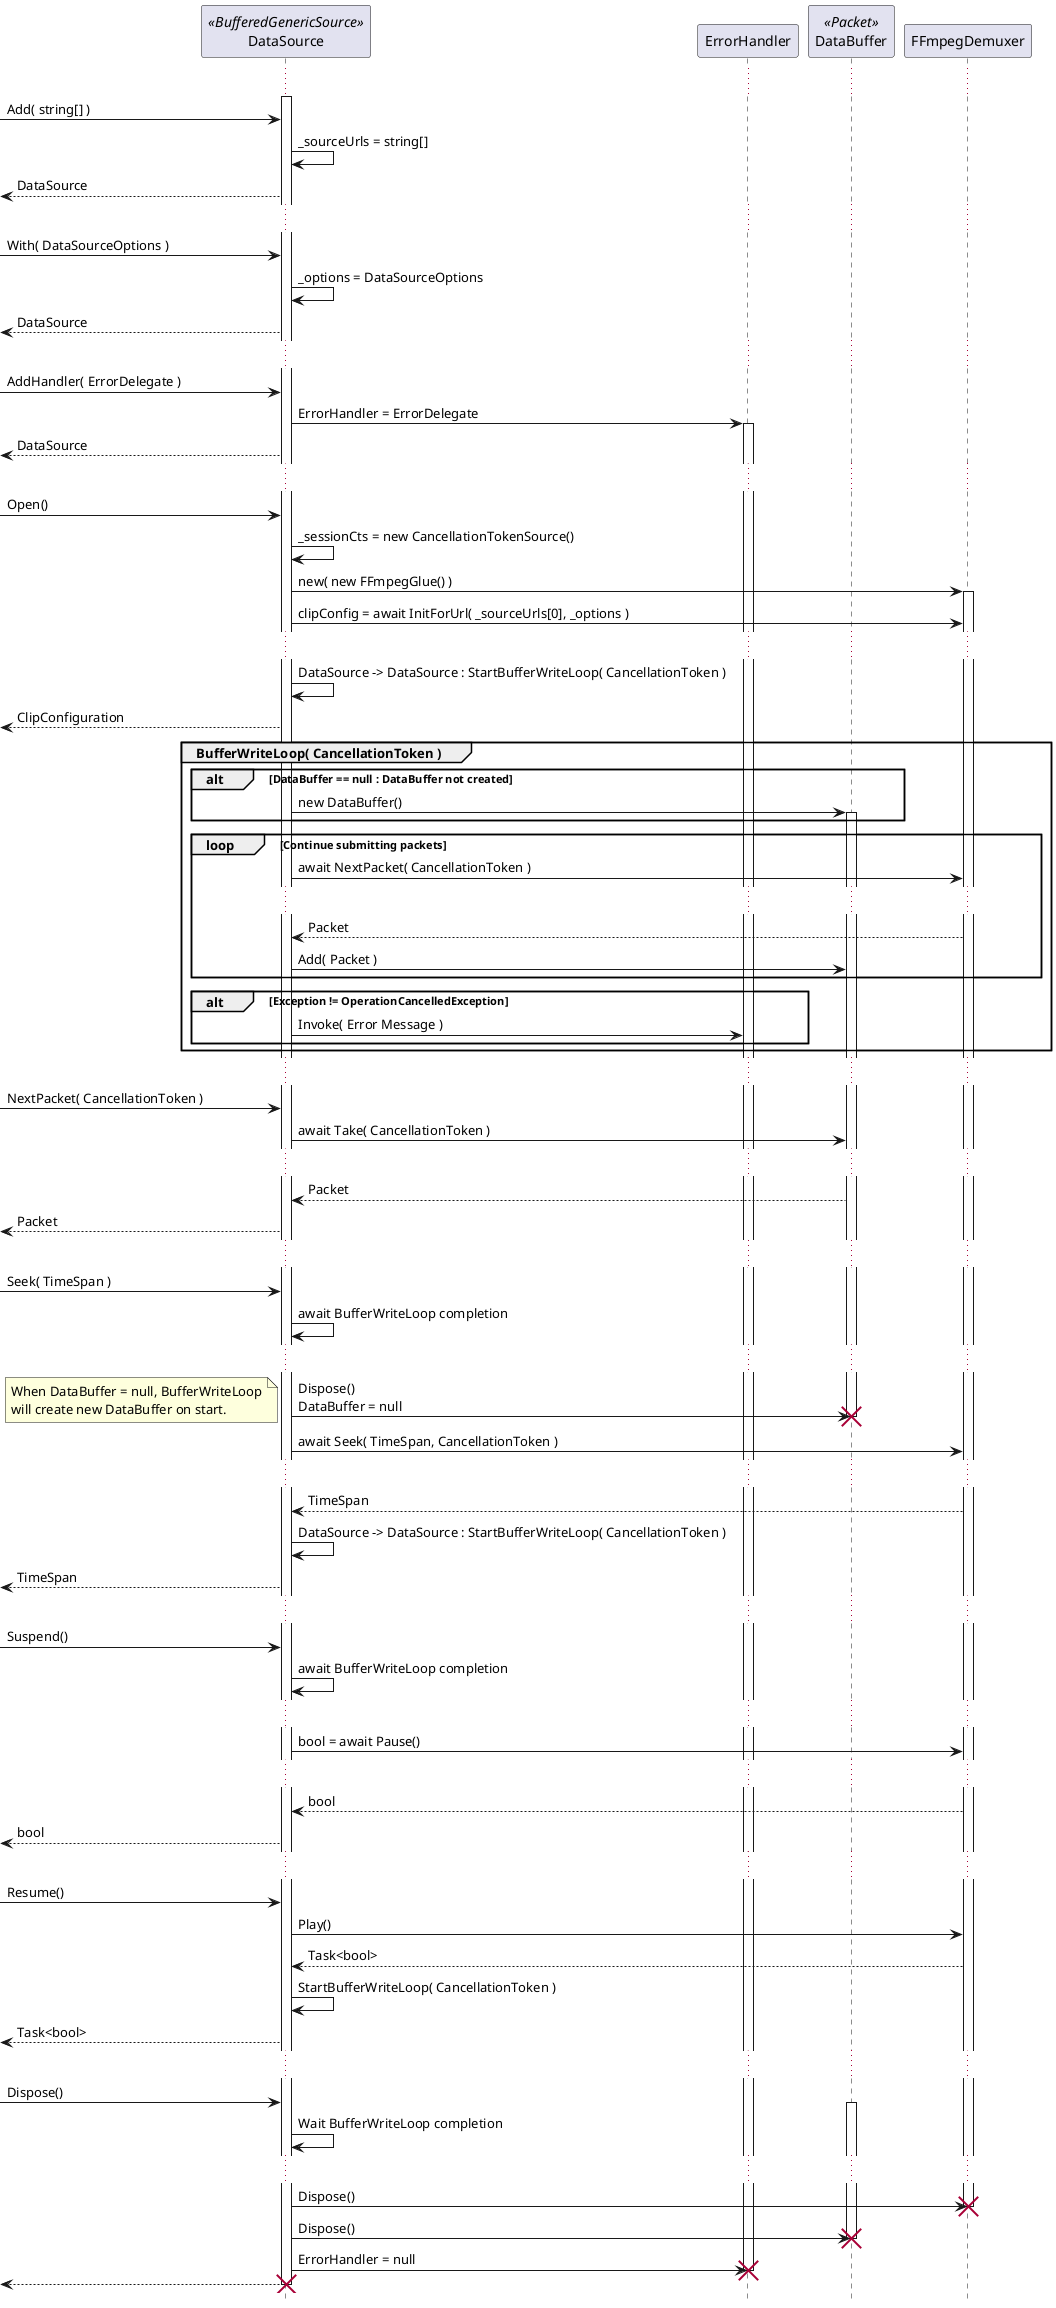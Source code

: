 @startuml BufferedGenericSource
hide footbox

participant DataSource <<BufferedGenericSource>>
participant ErrorHandler
participant DataBuffer <<Packet>>
participant FFmpegDemuxer

activate DataSource
...
[-> DataSource : Add( string[] )
DataSource -> DataSource : _sourceUrls = string[]
[<-- DataSource : DataSource

...
[-> DataSource : With( DataSourceOptions )
DataSource -> DataSource : _options = DataSourceOptions
[<-- DataSource : DataSource

...
[-> DataSource : AddHandler( ErrorDelegate )
DataSource -> ErrorHandler : ErrorHandler = ErrorDelegate
activate ErrorHandler
[<-- DataSource : DataSource

...
[-> DataSource : Open()
DataSource -> DataSource : _sessionCts = new CancellationTokenSource()
DataSource -> FFmpegDemuxer : new( new FFmpegGlue() )
activate FFmpegDemuxer
DataSource -> FFmpegDemuxer : clipConfig = await InitForUrl( _sourceUrls[0], _options )
...
DataSource -> DataSource : DataSource -> DataSource : StartBufferWriteLoop( CancellationToken )
[<-- DataSource : ClipConfiguration

group BufferWriteLoop( CancellationToken )
    alt DataBuffer == null : DataBuffer not created
        DataSource -> DataBuffer : new DataBuffer()
        activate DataBuffer
    end

    loop Continue submitting packets
        DataSource -> FFmpegDemuxer : await NextPacket( CancellationToken )
        ...
        DataSource <-- FFmpegDemuxer : Packet
        DataSource -> DataBuffer : Add( Packet )
    end

    alt Exception != OperationCancelledException
        DataSource -> ErrorHandler : Invoke( Error Message )
    end
end

...
[-> DataSource : NextPacket( CancellationToken )
DataSource -> DataBuffer : await Take( CancellationToken )
...
DataSource <-- DataBuffer : Packet
[<-- DataSource : Packet

...
[-> DataSource : Seek( TimeSpan )
DataSource -> DataSource : await BufferWriteLoop completion
...
DataSource -> DataBuffer : Dispose()\nDataBuffer = null
destroy DataBuffer
note left
When DataBuffer = null, BufferWriteLoop
will create new DataBuffer on start.
end note

DataSource -> FFmpegDemuxer : await Seek( TimeSpan, CancellationToken )
...
DataSource <-- FFmpegDemuxer : TimeSpan
DataSource -> DataSource : DataSource -> DataSource : StartBufferWriteLoop( CancellationToken )
[<-- DataSource : TimeSpan

...
[-> DataSource : Suspend()
DataSource -> DataSource : await BufferWriteLoop completion
...
DataSource -> FFmpegDemuxer : bool = await Pause()
...
DataSource <-- FFmpegDemuxer : bool
[<-- DataSource : bool

...
[-> DataSource : Resume()
DataSource -> FFmpegDemuxer : Play()
DataSource <-- FFmpegDemuxer : Task<bool>
DataSource -> DataSource : StartBufferWriteLoop( CancellationToken )
[<-- DataSource : Task<bool>

...
[-> DataSource : Dispose()
activate DataBuffer
DataSource -> DataSource : Wait BufferWriteLoop completion
...
DataSource -> FFmpegDemuxer : Dispose()
destroy FFmpegDemuxer
DataSource -> DataBuffer : Dispose()
destroy DataBuffer
DataSource -> ErrorHandler : ErrorHandler = null
destroy ErrorHandler
[<-- DataSource
destroy DataSource


@enduml